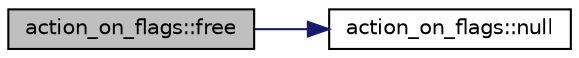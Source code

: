 digraph "action_on_flags::free"
{
  edge [fontname="Helvetica",fontsize="10",labelfontname="Helvetica",labelfontsize="10"];
  node [fontname="Helvetica",fontsize="10",shape=record];
  rankdir="LR";
  Node244 [label="action_on_flags::free",height=0.2,width=0.4,color="black", fillcolor="grey75", style="filled", fontcolor="black"];
  Node244 -> Node245 [color="midnightblue",fontsize="10",style="solid",fontname="Helvetica"];
  Node245 [label="action_on_flags::null",height=0.2,width=0.4,color="black", fillcolor="white", style="filled",URL="$dd/dc4/classaction__on__flags.html#ac2894bc8c10e10e1c1ac784a8f7e0d03"];
}
